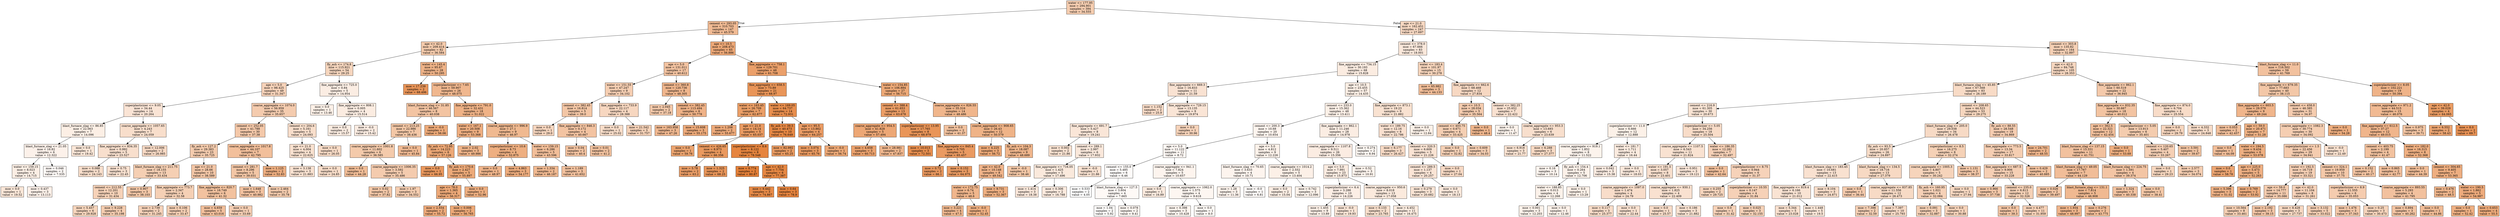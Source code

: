 digraph Tree {
node [shape=box, style="filled", color="black"] ;
0 [label="water <= 177.95\nmse = 294.901\nsamples = 394\nvalue = 34.555", fillcolor="#f5cdb0"] ;
1 [label="cement <= 293.05\nmse = 310.703\nsamples = 147\nvalue = 45.579", fillcolor="#f1bb94"] ;
0 -> 1 [labeldistance=2.5, labelangle=45, headlabel="True"] ;
2 [label="age <= 42.0\nmse = 209.414\nsamples = 82\nvalue = 36.584", fillcolor="#f4caab"] ;
1 -> 2 ;
3 [label="fly_ash <= 174.8\nmse = 115.921\nsamples = 54\nvalue = 29.25", fillcolor="#f6d6be"] ;
2 -> 3 ;
4 [label="age <= 5.0\nmse = 98.425\nsamples = 49\nvalue = 31.347", fillcolor="#f6d2b9"] ;
3 -> 4 ;
5 [label="superplasticizer <= 9.05\nmse = 34.44\nsamples = 14\nvalue = 20.264", fillcolor="#fae4d5"] ;
4 -> 5 ;
6 [label="blast_furnace_slag <= 86.85\nmse = 22.063\nsamples = 7\nvalue = 14.096", fillcolor="#fcefe5"] ;
5 -> 6 ;
7 [label="blast_furnace_slag <= 21.05\nmse = 16.82\nsamples = 6\nvalue = 12.322", fillcolor="#fcf1ea"] ;
6 -> 7 ;
8 [label="water <= 159.15\nmse = 8.023\nsamples = 4\nvalue = 14.715", fillcolor="#fbeee4"] ;
7 -> 8 ;
9 [label="mse = 0.0\nsamples = 1\nvalue = 19.52", fillcolor="#fae6d7"] ;
8 -> 9 ;
10 [label="mse = 0.437\nsamples = 3\nvalue = 13.113", fillcolor="#fcf0e8"] ;
8 -> 10 ;
11 [label="mse = 0.046\nsamples = 2\nvalue = 7.535", fillcolor="#fef9f6"] ;
7 -> 11 ;
12 [label="mse = 0.0\nsamples = 1\nvalue = 19.42", fillcolor="#fae6d7"] ;
6 -> 12 ;
13 [label="coarse_aggregate <= 1057.65\nmse = 4.243\nsamples = 7\nvalue = 24.059", fillcolor="#f8decb"] ;
5 -> 13 ;
14 [label="fine_aggregate <= 834.35\nmse = 0.992\nsamples = 5\nvalue = 23.527", fillcolor="#f8dfcd"] ;
13 -> 14 ;
15 [label="mse = 0.088\nsamples = 2\nvalue = 24.143", fillcolor="#f8decb"] ;
14 -> 15 ;
16 [label="mse = 0.75\nsamples = 3\nvalue = 22.45", fillcolor="#f9e1d0"] ;
14 -> 16 ;
17 [label="mse = 12.006\nsamples = 2\nvalue = 26.985", fillcolor="#f7d9c4"] ;
13 -> 17 ;
18 [label="coarse_aggregate <= 1074.0\nmse = 56.959\nsamples = 35\nvalue = 35.657", fillcolor="#f4cbae"] ;
4 -> 18 ;
19 [label="cement <= 252.05\nmse = 41.788\nsamples = 30\nvalue = 37.38", fillcolor="#f4c8a9"] ;
18 -> 19 ;
20 [label="fly_ash <= 127.2\nmse = 29.383\nsamples = 23\nvalue = 35.725", fillcolor="#f4cbad"] ;
19 -> 20 ;
21 [label="blast_furnace_slag <= 211.75\nmse = 18.155\nsamples = 13\nvalue = 33.434", fillcolor="#f5cfb3"] ;
20 -> 21 ;
22 [label="cement <= 212.55\nmse = 12.201\nsamples = 10\nvalue = 31.434", fillcolor="#f6d2b8"] ;
21 -> 22 ;
23 [label="mse = 5.457\nsamples = 6\nvalue = 29.928", fillcolor="#f6d5bc"] ;
22 -> 23 ;
24 [label="mse = 9.228\nsamples = 4\nvalue = 35.198", fillcolor="#f4ccaf"] ;
22 -> 24 ;
25 [label="mse = 0.907\nsamples = 3\nvalue = 38.103", fillcolor="#f3c7a7"] ;
21 -> 25 ;
26 [label="age <= 21.0\nmse = 28.66\nsamples = 10\nvalue = 38.589", fillcolor="#f3c6a6"] ;
20 -> 26 ;
27 [label="fine_aggregate <= 773.7\nmse = 2.347\nsamples = 4\nvalue = 32.58", fillcolor="#f5d0b5"] ;
26 -> 27 ;
28 [label="mse = 2.739\nsamples = 2\nvalue = 31.245", fillcolor="#f6d2b9"] ;
27 -> 28 ;
29 [label="mse = 0.106\nsamples = 2\nvalue = 33.47", fillcolor="#f5cfb3"] ;
27 -> 29 ;
30 [label="fine_aggregate <= 820.7\nmse = 16.749\nsamples = 6\nvalue = 41.32", fillcolor="#f2c29f"] ;
26 -> 30 ;
31 [label="mse = 4.659\nsamples = 5\nvalue = 43.016", fillcolor="#f2bf9b"] ;
30 -> 31 ;
32 [label="mse = 0.0\nsamples = 1\nvalue = 33.69", fillcolor="#f5ceb3"] ;
30 -> 32 ;
33 [label="coarse_aggregate <= 1017.8\nmse = 44.107\nsamples = 7\nvalue = 42.795", fillcolor="#f2bf9b"] ;
19 -> 33 ;
34 [label="cement <= 281.7\nmse = 8.296\nsamples = 5\nvalue = 39.031", fillcolor="#f3c6a5"] ;
33 -> 34 ;
35 [label="mse = 1.648\nsamples = 3\nvalue = 40.982", fillcolor="#f3c2a0"] ;
34 -> 35 ;
36 [label="mse = 2.464\nsamples = 2\nvalue = 35.78", fillcolor="#f4cbad"] ;
34 -> 36 ;
37 [label="mse = 1.125\nsamples = 2\nvalue = 52.83", fillcolor="#eeaf81"] ;
33 -> 37 ;
38 [label="cement <= 204.6\nmse = 5.161\nsamples = 5\nvalue = 24.093", fillcolor="#f8decb"] ;
18 -> 38 ;
39 [label="age <= 21.0\nmse = 4.004\nsamples = 4\nvalue = 22.625", fillcolor="#f9e1cf"] ;
38 -> 39 ;
40 [label="mse = 3.138\nsamples = 3\nvalue = 21.883", fillcolor="#f9e2d1"] ;
39 -> 40 ;
41 [label="mse = 0.0\nsamples = 1\nvalue = 24.85", fillcolor="#f8ddc9"] ;
39 -> 41 ;
42 [label="mse = 0.0\nsamples = 1\nvalue = 26.05", fillcolor="#f8dbc6"] ;
38 -> 42 ;
43 [label="fine_aggregate <= 725.0\nmse = 0.84\nsamples = 5\nvalue = 14.954", fillcolor="#fbede3"] ;
3 -> 43 ;
44 [label="mse = 0.0\nsamples = 1\nvalue = 13.46", fillcolor="#fcf0e7"] ;
43 -> 44 ;
45 [label="fine_aggregate <= 808.1\nmse = 0.005\nsamples = 4\nvalue = 15.514", fillcolor="#fbece1"] ;
43 -> 45 ;
46 [label="mse = 0.0\nsamples = 2\nvalue = 15.57", fillcolor="#fbece1"] ;
45 -> 46 ;
47 [label="mse = -0.0\nsamples = 2\nvalue = 15.42", fillcolor="#fbece2"] ;
45 -> 47 ;
48 [label="water <= 145.4\nmse = 95.67\nsamples = 28\nvalue = 50.295", fillcolor="#efb388"] ;
2 -> 48 ;
49 [label="mse = 17.239\nsamples = 2\nvalue = 68.496", fillcolor="#e99559"] ;
48 -> 49 ;
50 [label="superplasticizer <= 7.65\nmse = 59.907\nsamples = 26\nvalue = 48.075", fillcolor="#f0b78e"] ;
48 -> 50 ;
51 [label="blast_furnace_slag <= 31.85\nmse = 46.567\nsamples = 8\nvalue = 40.038", fillcolor="#f3c4a2"] ;
50 -> 51 ;
52 [label="cement <= 213.25\nmse = 22.986\nsamples = 7\nvalue = 38.436", fillcolor="#f3c7a6"] ;
51 -> 52 ;
53 [label="coarse_aggregate <= 1001.8\nmse = 11.602\nsamples = 6\nvalue = 36.585", fillcolor="#f4caab"] ;
52 -> 53 ;
54 [label="mse = 0.0\nsamples = 1\nvalue = 44.28", fillcolor="#f1bd97"] ;
53 -> 54 ;
55 [label="coarse_aggregate <= 1006.35\nmse = 3.592\nsamples = 5\nvalue = 35.486", fillcolor="#f4cbae"] ;
53 -> 55 ;
56 [label="mse = 0.02\nsamples = 2\nvalue = 37.82", fillcolor="#f4c8a8"] ;
55 -> 56 ;
57 [label="mse = 1.97\nsamples = 3\nvalue = 34.552", fillcolor="#f5cdb0"] ;
55 -> 57 ;
58 [label="mse = 0.0\nsamples = 1\nvalue = 45.84", fillcolor="#f1ba93"] ;
52 -> 58 ;
59 [label="mse = -0.0\nsamples = 1\nvalue = 56.06", fillcolor="#edaa79"] ;
51 -> 59 ;
60 [label="fine_aggregate <= 791.0\nmse = 32.431\nsamples = 18\nvalue = 51.022", fillcolor="#efb286"] ;
50 -> 60 ;
61 [label="water <= 167.1\nmse = 20.508\nsamples = 9\nvalue = 53.368", fillcolor="#eeae80"] ;
60 -> 61 ;
62 [label="fly_ash <= 72.95\nmse = 14.223\nsamples = 6\nvalue = 57.126", fillcolor="#eda876"] ;
61 -> 62 ;
63 [label="mse = 0.0\nsamples = 1\nvalue = 66.95", fillcolor="#ea985d"] ;
62 -> 63 ;
64 [label="fly_ash <= 170.6\nmse = 2.427\nsamples = 5\nvalue = 55.897", fillcolor="#edaa79"] ;
62 -> 64 ;
65 [label="age <= 78.0\nmse = 1.365\nsamples = 4\nvalue = 56.317", fillcolor="#eda978"] ;
64 -> 65 ;
66 [label="mse = 2.554\nsamples = 2\nvalue = 55.72", fillcolor="#eeaa7a"] ;
65 -> 66 ;
67 [label="mse = 0.006\nsamples = 2\nvalue = 56.765", fillcolor="#eda977"] ;
65 -> 67 ;
68 [label="mse = 0.0\nsamples = 1\nvalue = 52.96", fillcolor="#eeaf81"] ;
64 -> 68 ;
69 [label="mse = 2.02\nsamples = 3\nvalue = 49.986", fillcolor="#efb489"] ;
61 -> 69 ;
70 [label="coarse_aggregate <= 996.9\nmse = 27.1\nsamples = 9\nvalue = 46.97", fillcolor="#f0b990"] ;
60 -> 70 ;
71 [label="superplasticizer <= 10.6\nmse = 8.73\nsamples = 4\nvalue = 52.875", fillcolor="#eeaf81"] ;
70 -> 71 ;
72 [label="mse = 0.0\nsamples = 1\nvalue = 48.97", fillcolor="#f0b58b"] ;
71 -> 72 ;
73 [label="mse = 4.863\nsamples = 3\nvalue = 54.177", fillcolor="#eead7e"] ;
71 -> 73 ;
74 [label="water <= 159.15\nmse = 6.286\nsamples = 5\nvalue = 43.596", fillcolor="#f2be99"] ;
70 -> 74 ;
75 [label="mse = 1.334\nsamples = 2\nvalue = 46.187", fillcolor="#f1ba92"] ;
74 -> 75 ;
76 [label="mse = 1.189\nsamples = 3\nvalue = 41.652", fillcolor="#f2c19e"] ;
74 -> 76 ;
77 [label="age <= 10.5\nmse = 208.473\nsamples = 65\nvalue = 56.886", fillcolor="#eda877"] ;
1 -> 77 ;
78 [label="age <= 5.0\nmse = 131.011\nsamples = 17\nvalue = 40.612", fillcolor="#f3c3a1"] ;
77 -> 78 ;
79 [label="water <= 151.55\nmse = 47.247\nsamples = 9\nvalue = 34.102", fillcolor="#f5ceb2"] ;
78 -> 79 ;
80 [label="cement <= 382.45\nmse = 16.814\nsamples = 5\nvalue = 39.0", fillcolor="#f3c6a5"] ;
79 -> 80 ;
81 [label="mse = 0.0\nsamples = 1\nvalue = 29.0", fillcolor="#f7d6bf"] ;
80 -> 81 ;
82 [label="fine_aggregate <= 846.3\nmse = 0.172\nsamples = 4\nvalue = 40.667", fillcolor="#f3c3a1"] ;
80 -> 82 ;
83 [label="mse = 0.04\nsamples = 2\nvalue = 40.4", fillcolor="#f3c3a1"] ;
82 -> 83 ;
84 [label="mse = 0.01\nsamples = 2\nvalue = 41.2", fillcolor="#f2c29f"] ;
82 -> 84 ;
85 [label="fine_aggregate <= 733.9\nmse = 22.117\nsamples = 4\nvalue = 28.388", fillcolor="#f7d7c0"] ;
79 -> 85 ;
86 [label="mse = 0.0\nsamples = 1\nvalue = 25.02", fillcolor="#f8ddc9"] ;
85 -> 86 ;
87 [label="mse = 21.542\nsamples = 3\nvalue = 31.757", fillcolor="#f6d2b8"] ;
85 -> 87 ;
88 [label="cement <= 360.8\nmse = 120.736\nsamples = 8\nvalue = 48.305", fillcolor="#f0b68d"] ;
78 -> 88 ;
89 [label="mse = 2.045\nsamples = 2\nvalue = 37.18", fillcolor="#f4c9aa"] ;
88 -> 89 ;
90 [label="cement <= 382.45\nmse = 113.494\nsamples = 6\nvalue = 50.778", fillcolor="#efb287"] ;
88 -> 90 ;
91 [label="mse = 163.958\nsamples = 3\nvalue = 47.26", fillcolor="#f0b890"] ;
90 -> 91 ;
92 [label="mse = 15.608\nsamples = 3\nvalue = 55.175", fillcolor="#eeab7b"] ;
90 -> 92 ;
93 [label="fine_aggregate <= 758.1\nmse = 129.701\nsamples = 48\nvalue = 61.708", fillcolor="#eba06a"] ;
77 -> 93 ;
94 [label="fine_aggregate <= 658.5\nmse = 73.89\nsamples = 21\nvalue = 68.97", fillcolor="#e99558"] ;
93 -> 94 ;
95 [label="water <= 163.45\nmse = 26.709\nsamples = 7\nvalue = 62.877", fillcolor="#eb9f67"] ;
94 -> 95 ;
96 [label="mse = 1.206\nsamples = 2\nvalue = 55.677", fillcolor="#eeaa7a"] ;
95 -> 96 ;
97 [label="age <= 21.0\nmse = 14.14\nsamples = 5\nvalue = 65.037", fillcolor="#ea9b62"] ;
95 -> 97 ;
98 [label="mse = 0.0\nsamples = 1\nvalue = 59.76", fillcolor="#eca46f"] ;
97 -> 98 ;
99 [label="cement <= 426.65\nmse = 8.973\nsamples = 4\nvalue = 66.356", fillcolor="#ea995e"] ;
97 -> 99 ;
100 [label="mse = 5.78\nsamples = 2\nvalue = 63.2", fillcolor="#eb9e67"] ;
99 -> 100 ;
101 [label="mse = 1.325\nsamples = 2\nvalue = 68.25", fillcolor="#e9965a"] ;
99 -> 101 ;
102 [label="water <= 169.05\nmse = 64.737\nsamples = 14\nvalue = 72.931", fillcolor="#e88e4d"] ;
94 -> 102 ;
103 [label="fly_ash <= 39.5\nmse = 40.473\nsamples = 10\nvalue = 76.649", fillcolor="#e68844"] ;
102 -> 103 ;
104 [label="superplasticizer <= 8.6\nmse = 8.122\nsamples = 8\nvalue = 78.548", fillcolor="#e6853f"] ;
103 -> 104 ;
105 [label="mse = 0.774\nsamples = 2\nvalue = 80.87", fillcolor="#e58139"] ;
104 -> 105 ;
106 [label="age <= 42.0\nmse = 7.754\nsamples = 6\nvalue = 77.387", fillcolor="#e68742"] ;
104 -> 106 ;
107 [label="mse = 9.442\nsamples = 3\nvalue = 74.867", fillcolor="#e78b48"] ;
106 -> 107 ;
108 [label="mse = 0.64\nsamples = 3\nvalue = 78.9", fillcolor="#e6843e"] ;
106 -> 108 ;
109 [label="mse = 82.992\nsamples = 2\nvalue = 65.25", fillcolor="#ea9b61"] ;
103 -> 109 ;
110 [label="age <= 95.5\nmse = 13.862\nsamples = 4\nvalue = 64.257", fillcolor="#eb9c64"] ;
102 -> 110 ;
111 [label="mse = 3.074\nsamples = 3\nvalue = 65.76", fillcolor="#ea9a60"] ;
110 -> 111 ;
112 [label="mse = -0.0\nsamples = 1\nvalue = 56.74", fillcolor="#eda977"] ;
110 -> 112 ;
113 [label="water <= 154.85\nmse = 106.884\nsamples = 27\nvalue = 56.715", fillcolor="#eda977"] ;
93 -> 113 ;
114 [label="cement <= 388.4\nmse = 61.653\nsamples = 13\nvalue = 63.678", fillcolor="#eb9d65"] ;
113 -> 114 ;
115 [label="coarse_aggregate <= 954.5\nmse = 41.828\nsamples = 5\nvalue = 57.494", fillcolor="#eda775"] ;
114 -> 115 ;
116 [label="mse = 4.658\nsamples = 3\nvalue = 60.713", fillcolor="#eca26d"] ;
115 -> 116 ;
117 [label="mse = 28.981\nsamples = 2\nvalue = 47.837", fillcolor="#f0b78e"] ;
115 -> 117 ;
118 [label="superplasticizer <= 13.95\nmse = 17.765\nsamples = 8\nvalue = 68.979", fillcolor="#e99558"] ;
114 -> 118 ;
119 [label="mse = 10.013\nsamples = 3\nvalue = 72.501", fillcolor="#e88f4f"] ;
118 -> 119 ;
120 [label="fine_aggregate <= 845.4\nmse = 0.705\nsamples = 5\nvalue = 65.457", fillcolor="#ea9a61"] ;
118 -> 120 ;
121 [label="mse = 0.72\nsamples = 2\nvalue = 66.1", fillcolor="#ea995f"] ;
120 -> 121 ;
122 [label="mse = 0.152\nsamples = 3\nvalue = 64.975", fillcolor="#ea9b62"] ;
120 -> 122 ;
123 [label="coarse_aggregate <= 826.55\nmse = 35.316\nsamples = 14\nvalue = 48.486", fillcolor="#f0b68c"] ;
113 -> 123 ;
124 [label="mse = 0.0\nsamples = 2\nvalue = 41.37", fillcolor="#f2c29f"] ;
123 -> 124 ;
125 [label="coarse_aggregate <= 908.65\nmse = 26.43\nsamples = 12\nvalue = 50.579", fillcolor="#efb387"] ;
123 -> 125 ;
126 [label="mse = 4.225\nsamples = 3\nvalue = 56.72", fillcolor="#eda977"] ;
125 -> 126 ;
127 [label="fly_ash <= 104.3\nmse = 18.087\nsamples = 9\nvalue = 48.689", fillcolor="#f0b68c"] ;
125 -> 127 ;
128 [label="age <= 42.0\nmse = 10.148\nsamples = 8\nvalue = 49.542", fillcolor="#f0b48a"] ;
127 -> 128 ;
129 [label="water <= 172.75\nmse = 6.74\nsamples = 5\nvalue = 48.6", fillcolor="#f0b68c"] ;
128 -> 129 ;
130 [label="mse = 3.221\nsamples = 4\nvalue = 47.5", fillcolor="#f0b88f"] ;
129 -> 130 ;
131 [label="mse = -0.0\nsamples = 1\nvalue = 52.45", fillcolor="#efb082"] ;
129 -> 131 ;
132 [label="mse = 9.731\nsamples = 3\nvalue = 52.367", fillcolor="#efb082"] ;
128 -> 132 ;
133 [label="mse = -0.0\nsamples = 1\nvalue = 38.46", fillcolor="#f3c7a6"] ;
127 -> 133 ;
134 [label="age <= 21.0\nmse = 162.451\nsamples = 247\nvalue = 27.697", fillcolor="#f7d8c2"] ;
0 -> 134 [labeldistance=2.5, labelangle=-45, headlabel="False"] ;
135 [label="cement <= 378.0\nmse = 67.666\nsamples = 83\nvalue = 18.001", fillcolor="#fae8db"] ;
134 -> 135 ;
136 [label="fine_aggregate <= 734.15\nmse = 30.193\nsamples = 68\nvalue = 15.828", fillcolor="#fbece1"] ;
135 -> 136 ;
137 [label="fine_aggregate <= 669.3\nmse = 16.833\nsamples = 11\nvalue = 21.59", fillcolor="#f9e2d2"] ;
136 -> 137 ;
138 [label="mse = 1.152\nsamples = 2\nvalue = 25.9", fillcolor="#f8dbc7"] ;
137 -> 138 ;
139 [label="fine_aggregate <= 729.15\nmse = 13.135\nsamples = 9\nvalue = 19.974", fillcolor="#fae5d6"] ;
137 -> 139 ;
140 [label="fine_aggregate <= 691.7\nmse = 5.427\nsamples = 8\nvalue = 19.241", fillcolor="#fae6d8"] ;
139 -> 140 ;
141 [label="mse = 0.002\nsamples = 2\nvalue = 21.86", fillcolor="#f9e2d1"] ;
140 -> 141 ;
142 [label="cement <= 289.1\nmse = 2.997\nsamples = 6\nvalue = 17.932", fillcolor="#fae8db"] ;
140 -> 142 ;
143 [label="fine_aggregate <= 716.05\nmse = 1.425\nsamples = 5\nvalue = 17.496", fillcolor="#fae9dc"] ;
142 -> 143 ;
144 [label="mse = 1.414\nsamples = 3\nvalue = 18.38", fillcolor="#fae7da"] ;
143 -> 144 ;
145 [label="mse = 0.306\nsamples = 2\nvalue = 16.788", fillcolor="#fbeade"] ;
143 -> 145 ;
146 [label="mse = -0.0\nsamples = 1\nvalue = 21.86", fillcolor="#f9e2d1"] ;
142 -> 146 ;
147 [label="mse = 0.0\nsamples = 1\nvalue = 30.96", fillcolor="#f6d3ba"] ;
139 -> 147 ;
148 [label="age <= 10.5\nmse = 23.455\nsamples = 57\nvalue = 14.435", fillcolor="#fbeee4"] ;
136 -> 148 ;
149 [label="cement <= 233.0\nmse = 15.362\nsamples = 48\nvalue = 13.411", fillcolor="#fcf0e7"] ;
148 -> 149 ;
150 [label="cement <= 200.3\nmse = 10.68\nsamples = 20\nvalue = 10.654", fillcolor="#fdf4ee"] ;
149 -> 150 ;
151 [label="age <= 5.0\nmse = 11.122\nsamples = 11\nvalue = 8.72", fillcolor="#fdf7f3"] ;
150 -> 151 ;
152 [label="cement <= 155.0\nmse = 5.485\nsamples = 6\nvalue = 6.46", fillcolor="#fefbf9"] ;
151 -> 152 ;
153 [label="mse = 0.533\nsamples = 2\nvalue = 4.05", fillcolor="#ffffff"] ;
152 -> 153 ;
154 [label="blast_furnace_slag <= 127.5\nmse = 3.604\nsamples = 4\nvalue = 7.665", fillcolor="#fef9f6"] ;
152 -> 154 ;
155 [label="mse = 1.04\nsamples = 2\nvalue = 5.92", fillcolor="#fefcfa"] ;
154 -> 155 ;
156 [label="mse = 0.078\nsamples = 2\nvalue = 9.41", fillcolor="#fdf6f1"] ;
154 -> 156 ;
157 [label="coarse_aggregate <= 941.1\nmse = 7.824\nsamples = 5\nvalue = 10.657", fillcolor="#fdf4ee"] ;
151 -> 157 ;
158 [label="mse = 0.0\nsamples = 1\nvalue = 16.89", fillcolor="#fbeade"] ;
157 -> 158 ;
159 [label="coarse_aggregate <= 1062.0\nmse = 1.575\nsamples = 4\nvalue = 9.618", fillcolor="#fdf6f1"] ;
157 -> 159 ;
160 [label="mse = 0.398\nsamples = 3\nvalue = 10.428", fillcolor="#fdf5ef"] ;
159 -> 160 ;
161 [label="mse = 0.0\nsamples = 1\nvalue = 8.0", fillcolor="#fef9f5"] ;
159 -> 161 ;
162 [label="age <= 5.0\nmse = 4.812\nsamples = 9\nvalue = 12.226", fillcolor="#fcf2ea"] ;
150 -> 162 ;
163 [label="blast_furnace_slag <= 70.65\nmse = 3.633\nsamples = 4\nvalue = 10.71", fillcolor="#fdf4ee"] ;
162 -> 163 ;
164 [label="mse = 1.28\nsamples = 3\nvalue = 11.36", fillcolor="#fdf3ec"] ;
163 -> 164 ;
165 [label="mse = -0.0\nsamples = 1\nvalue = 6.81", fillcolor="#fefaf8"] ;
163 -> 165 ;
166 [label="coarse_aggregate <= 1014.2\nmse = 2.552\nsamples = 5\nvalue = 13.404", fillcolor="#fcf0e7"] ;
162 -> 166 ;
167 [label="mse = 0.0\nsamples = 2\nvalue = 15.04", fillcolor="#fbede3"] ;
166 -> 167 ;
168 [label="mse = 0.742\nsamples = 3\nvalue = 12.096", fillcolor="#fcf2ea"] ;
166 -> 168 ;
169 [label="fine_aggregate <= 862.1\nmse = 11.246\nsamples = 28\nvalue = 14.978", fillcolor="#fbede3"] ;
149 -> 169 ;
170 [label="coarse_aggregate <= 1107.8\nmse = 9.511\nsamples = 26\nvalue = 15.356", fillcolor="#fbece2"] ;
169 -> 170 ;
171 [label="age <= 5.0\nmse = 7.991\nsamples = 23\nvalue = 15.873", fillcolor="#fbece1"] ;
170 -> 171 ;
172 [label="superplasticizer <= 6.4\nmse = 3.288\nsamples = 10\nvalue = 14.226", fillcolor="#fceee5"] ;
171 -> 172 ;
173 [label="mse = 1.455\nsamples = 9\nvalue = 13.89", fillcolor="#fcefe6"] ;
172 -> 173 ;
174 [label="mse = -0.0\nsamples = 1\nvalue = 19.93", fillcolor="#fae5d6"] ;
172 -> 174 ;
175 [label="coarse_aggregate <= 950.6\nmse = 8.018\nsamples = 13\nvalue = 17.058", fillcolor="#fbeadd"] ;
171 -> 175 ;
176 [label="mse = 0.133\nsamples = 2\nvalue = 23.765", fillcolor="#f8dfcc"] ;
175 -> 176 ;
177 [label="mse = 4.452\nsamples = 11\nvalue = 16.475", fillcolor="#fbebdf"] ;
175 -> 177 ;
178 [label="mse = 0.52\nsamples = 3\nvalue = 10.91", fillcolor="#fdf4ed"] ;
170 -> 178 ;
179 [label="mse = 0.274\nsamples = 2\nvalue = 8.94", fillcolor="#fdf7f2"] ;
169 -> 179 ;
180 [label="fine_aggregate <= 873.1\nmse = 19.23\nsamples = 9\nvalue = 21.882", fillcolor="#f9e2d1"] ;
148 -> 180 ;
181 [label="water <= 189.75\nmse = 12.16\nsamples = 8\nvalue = 22.786", fillcolor="#f9e0cf"] ;
180 -> 181 ;
182 [label="mse = 6.177\nsamples = 3\nvalue = 26.427", fillcolor="#f7dac5"] ;
181 -> 182 ;
183 [label="cement <= 320.5\nmse = 6.609\nsamples = 5\nvalue = 21.226", fillcolor="#f9e3d3"] ;
181 -> 183 ;
184 [label="cement <= 289.5\nmse = 1.137\nsamples = 4\nvalue = 20.257", fillcolor="#fae4d5"] ;
183 -> 184 ;
185 [label="mse = 0.279\nsamples = 3\nvalue = 20.682", fillcolor="#f9e4d4"] ;
184 -> 185 ;
186 [label="mse = 0.0\nsamples = 1\nvalue = 18.13", fillcolor="#fae8db"] ;
184 -> 186 ;
187 [label="mse = 0.0\nsamples = 1\nvalue = 27.04", fillcolor="#f7d9c4"] ;
183 -> 187 ;
188 [label="mse = 0.0\nsamples = 1\nvalue = 12.84", fillcolor="#fcf1e8"] ;
180 -> 188 ;
189 [label="water <= 183.4\nmse = 101.97\nsamples = 15\nvalue = 30.278", fillcolor="#f6d4bb"] ;
135 -> 189 ;
190 [label="mse = 65.982\nsamples = 3\nvalue = 44.133", fillcolor="#f1bd98"] ;
189 -> 190 ;
191 [label="fine_aggregate <= 662.6\nmse = 68.468\nsamples = 12\nvalue = 27.834", fillcolor="#f7d8c2"] ;
189 -> 191 ;
192 [label="age <= 10.5\nmse = 28.034\nsamples = 5\nvalue = 35.564", fillcolor="#f4cbae"] ;
191 -> 192 ;
193 [label="cement <= 403.75\nmse = 0.671\nsamples = 4\nvalue = 33.425", fillcolor="#f5cfb3"] ;
192 -> 193 ;
194 [label="mse = 0.0\nsamples = 1\nvalue = 32.82", fillcolor="#f5d0b5"] ;
193 -> 194 ;
195 [label="mse = 0.609\nsamples = 3\nvalue = 34.03", fillcolor="#f5ceb2"] ;
193 -> 195 ;
196 [label="mse = 0.0\nsamples = 1\nvalue = 48.4", fillcolor="#f0b68d"] ;
192 -> 196 ;
197 [label="cement <= 382.25\nmse = 25.652\nsamples = 7\nvalue = 22.422", fillcolor="#f9e1d0"] ;
191 -> 197 ;
198 [label="mse = 0.0\nsamples = 1\nvalue = 11.47", fillcolor="#fcf3ec"] ;
197 -> 198 ;
199 [label="coarse_aggregate <= 953.3\nmse = 13.693\nsamples = 6\nvalue = 23.639", fillcolor="#f8dfcd"] ;
197 -> 199 ;
200 [label="mse = 6.918\nsamples = 3\nvalue = 21.77", fillcolor="#f9e2d1"] ;
199 -> 200 ;
201 [label="mse = 6.288\nsamples = 3\nvalue = 27.377", fillcolor="#f7d9c3"] ;
199 -> 201 ;
202 [label="cement <= 303.8\nmse = 135.82\nsamples = 164\nvalue = 32.897", fillcolor="#f5d0b5"] ;
134 -> 202 ;
203 [label="age <= 42.0\nmse = 84.748\nsamples = 105\nvalue = 28.353", fillcolor="#f7d7c0"] ;
202 -> 203 ;
204 [label="blast_furnace_slag <= 45.85\nmse = 67.568\nsamples = 83\nvalue = 26.189", fillcolor="#f8dbc6"] ;
203 -> 204 ;
205 [label="cement <= 216.9\nmse = 61.305\nsamples = 30\nvalue = 20.673", fillcolor="#f9e4d4"] ;
204 -> 205 ;
206 [label="superplasticizer <= 11.0\nmse = 6.666\nsamples = 12\nvalue = 12.888", fillcolor="#fcf1e8"] ;
205 -> 206 ;
207 [label="coarse_aggregate <= 919.1\nmse = 1.852\nsamples = 8\nvalue = 11.522", fillcolor="#fcf3ec"] ;
206 -> 207 ;
208 [label="mse = 0.16\nsamples = 3\nvalue = 10.14", fillcolor="#fdf5ef"] ;
207 -> 208 ;
209 [label="fly_ash <= 154.4\nmse = 0.264\nsamples = 5\nvalue = 12.706", fillcolor="#fcf1e9"] ;
207 -> 209 ;
210 [label="water <= 188.85\nmse = 0.013\nsamples = 4\nvalue = 12.268", fillcolor="#fcf2ea"] ;
209 -> 210 ;
211 [label="mse = 0.001\nsamples = 3\nvalue = 12.203", fillcolor="#fcf2ea"] ;
210 -> 211 ;
212 [label="mse = 0.0\nsamples = 1\nvalue = 12.46", fillcolor="#fcf1e9"] ;
210 -> 212 ;
213 [label="mse = 0.0\nsamples = 1\nvalue = 13.29", fillcolor="#fcf0e7"] ;
209 -> 213 ;
214 [label="water <= 181.7\nmse = 1.711\nsamples = 4\nvalue = 16.44", fillcolor="#fbebdf"] ;
206 -> 214 ;
215 [label="mse = 0.042\nsamples = 3\nvalue = 15.38", fillcolor="#fbece2"] ;
214 -> 215 ;
216 [label="mse = 0.0\nsamples = 1\nvalue = 18.03", fillcolor="#fae8db"] ;
214 -> 216 ;
217 [label="superplasticizer <= 5.05\nmse = 34.256\nsamples = 18\nvalue = 25.504", fillcolor="#f8dcc8"] ;
205 -> 217 ;
218 [label="coarse_aggregate <= 1107.5\nmse = 6.543\nsamples = 11\nvalue = 21.824", fillcolor="#f9e2d1"] ;
217 -> 218 ;
219 [label="water <= 191.5\nmse = 3.057\nsamples = 8\nvalue = 23.401", fillcolor="#f8dfcd"] ;
218 -> 219 ;
220 [label="coarse_aggregate <= 1097.0\nmse = 1.474\nsamples = 4\nvalue = 24.79", fillcolor="#f8ddca"] ;
219 -> 220 ;
221 [label="mse = 0.117\nsamples = 3\nvalue = 25.377", fillcolor="#f8dcc8"] ;
220 -> 221 ;
222 [label="mse = 0.0\nsamples = 1\nvalue = 22.44", fillcolor="#f9e1d0"] ;
220 -> 222 ;
223 [label="coarse_aggregate <= 930.1\nmse = 1.825\nsamples = 4\nvalue = 22.409", fillcolor="#f9e1d0"] ;
219 -> 223 ;
224 [label="mse = 0.0\nsamples = 1\nvalue = 25.57", fillcolor="#f8dcc8"] ;
223 -> 224 ;
225 [label="mse = 0.186\nsamples = 3\nvalue = 21.882", fillcolor="#f9e2d1"] ;
223 -> 225 ;
226 [label="mse = 0.951\nsamples = 3\nvalue = 19.121", fillcolor="#fae6d8"] ;
218 -> 226 ;
227 [label="water <= 186.35\nmse = 12.281\nsamples = 7\nvalue = 32.497", fillcolor="#f5d0b6"] ;
217 -> 227 ;
228 [label="mse = 0.0\nsamples = 1\nvalue = 42.64", fillcolor="#f2c09c"] ;
227 -> 228 ;
229 [label="superplasticizer <= 8.75\nmse = 0.944\nsamples = 6\nvalue = 31.37", fillcolor="#f6d2b9"] ;
227 -> 229 ;
230 [label="mse = 0.255\nsamples = 2\nvalue = 29.725", fillcolor="#f6d5bd"] ;
229 -> 230 ;
231 [label="superplasticizer <= 10.55\nmse = 0.147\nsamples = 4\nvalue = 31.84", fillcolor="#f6d1b7"] ;
229 -> 231 ;
232 [label="mse = 0.0\nsamples = 1\nvalue = 31.42", fillcolor="#f6d2b8"] ;
231 -> 232 ;
233 [label="mse = 0.025\nsamples = 3\nvalue = 32.155", fillcolor="#f5d1b7"] ;
231 -> 233 ;
234 [label="cement <= 208.65\nmse = 44.523\nsamples = 53\nvalue = 29.275", fillcolor="#f6d6be"] ;
204 -> 234 ;
235 [label="blast_furnace_slag <= 205.0\nmse = 29.038\nsamples = 34\nvalue = 26.478", fillcolor="#f7dac5"] ;
234 -> 235 ;
236 [label="fly_ash <= 93.5\nmse = 20.857\nsamples = 26\nvalue = 24.897", fillcolor="#f8ddc9"] ;
235 -> 236 ;
237 [label="blast_furnace_slag <= 183.45\nmse = 10.681\nsamples = 13\nvalue = 22.415", fillcolor="#f9e1d0"] ;
236 -> 237 ;
238 [label="fine_aggregate <= 819.4\nmse = 6.166\nsamples = 10\nvalue = 21.012", fillcolor="#f9e3d3"] ;
237 -> 238 ;
239 [label="mse = 5.344\nsamples = 5\nvalue = 23.028", fillcolor="#f9e0ce"] ;
238 -> 239 ;
240 [label="mse = 1.448\nsamples = 5\nvalue = 19.5", fillcolor="#fae6d7"] ;
238 -> 240 ;
241 [label="mse = 9.104\nsamples = 3\nvalue = 24.871", fillcolor="#f8ddc9"] ;
237 -> 241 ;
242 [label="blast_furnace_slag <= 134.5\nmse = 18.716\nsamples = 13\nvalue = 27.379", fillcolor="#f7d9c3"] ;
236 -> 242 ;
243 [label="mse = 0.0\nsamples = 1\nvalue = 36.44", fillcolor="#f4caac"] ;
242 -> 243 ;
244 [label="coarse_aggregate <= 837.85\nmse = 11.556\nsamples = 12\nvalue = 26.473", fillcolor="#f7dac5"] ;
242 -> 244 ;
245 [label="mse = 7.398\nsamples = 2\nvalue = 32.59", fillcolor="#f5d0b5"] ;
244 -> 245 ;
246 [label="mse = 7.397\nsamples = 10\nvalue = 25.793", fillcolor="#f8dbc7"] ;
244 -> 246 ;
247 [label="superplasticizer <= 8.5\nmse = 16.275\nsamples = 8\nvalue = 32.274", fillcolor="#f5d1b6"] ;
235 -> 247 ;
248 [label="coarse_aggregate <= 1005.3\nmse = 4.807\nsamples = 5\nvalue = 30.242", fillcolor="#f6d4bb"] ;
247 -> 248 ;
249 [label="fly_ash <= 160.95\nmse = 1.021\nsamples = 4\nvalue = 32.084", fillcolor="#f6d1b7"] ;
248 -> 249 ;
250 [label="mse = 0.091\nsamples = 3\nvalue = 32.887", fillcolor="#f5d0b5"] ;
249 -> 250 ;
251 [label="mse = 0.0\nsamples = 1\nvalue = 30.88", fillcolor="#f6d3ba"] ;
249 -> 251 ;
252 [label="mse = 0.0\nsamples = 1\nvalue = 27.94", fillcolor="#f7d8c1"] ;
248 -> 252 ;
253 [label="mse = 1.131\nsamples = 3\nvalue = 38.37", fillcolor="#f3c7a7"] ;
247 -> 253 ;
254 [label="fly_ash <= 88.55\nmse = 28.548\nsamples = 19\nvalue = 34.869", fillcolor="#f5ccb0"] ;
234 -> 254 ;
255 [label="fine_aggregate <= 773.5\nmse = 13.34\nsamples = 17\nvalue = 33.817", fillcolor="#f5ceb2"] ;
254 -> 255 ;
256 [label="fine_aggregate <= 687.5\nmse = 9.906\nsamples = 15\nvalue = 33.228", fillcolor="#f5cfb4"] ;
255 -> 256 ;
257 [label="mse = 0.966\nsamples = 3\nvalue = 37.738", fillcolor="#f4c8a8"] ;
256 -> 257 ;
258 [label="cement <= 235.0\nmse = 6.813\nsamples = 12\nvalue = 32.326", fillcolor="#f5d1b6"] ;
256 -> 258 ;
259 [label="mse = 0.0\nsamples = 1\nvalue = 39.3", fillcolor="#f3c5a4"] ;
258 -> 259 ;
260 [label="mse = 4.477\nsamples = 11\nvalue = 31.959", fillcolor="#f6d1b7"] ;
258 -> 260 ;
261 [label="mse = 0.429\nsamples = 2\nvalue = 40.885", fillcolor="#f3c3a0"] ;
255 -> 261 ;
262 [label="mse = 24.701\nsamples = 2\nvalue = 48.55", fillcolor="#f0b68c"] ;
254 -> 262 ;
263 [label="fine_aggregate <= 862.1\nmse = 60.519\nsamples = 22\nvalue = 36.945", fillcolor="#f4c9aa"] ;
203 -> 263 ;
264 [label="fine_aggregate <= 832.35\nmse = 30.667\nsamples = 18\nvalue = 40.012", fillcolor="#f3c4a2"] ;
263 -> 264 ;
265 [label="age <= 362.5\nmse = 22.321\nsamples = 12\nvalue = 42.454", fillcolor="#f2c09c"] ;
264 -> 265 ;
266 [label="blast_furnace_slag <= 137.15\nmse = 15.331\nsamples = 11\nvalue = 41.751", fillcolor="#f2c19e"] ;
265 -> 266 ;
267 [label="blast_furnace_slag <= 49.05\nmse = 17.767\nsamples = 7\nvalue = 44.129", fillcolor="#f1bd98"] ;
266 -> 267 ;
268 [label="mse = 0.026\nsamples = 2\nvalue = 39.497", fillcolor="#f3c5a4"] ;
267 -> 268 ;
269 [label="blast_furnace_slag <= 131.1\nmse = 7.814\nsamples = 5\nvalue = 46.908", fillcolor="#f0b991"] ;
267 -> 269 ;
270 [label="mse = 1.934\nsamples = 3\nvalue = 48.997", fillcolor="#f0b58b"] ;
269 -> 270 ;
271 [label="mse = 0.276\nsamples = 2\nvalue = 43.775", fillcolor="#f2be99"] ;
269 -> 271 ;
272 [label="blast_furnace_slag <= 224.75\nmse = 1.591\nsamples = 4\nvalue = 39.374", fillcolor="#f3c5a4"] ;
266 -> 272 ;
273 [label="mse = 1.324\nsamples = 3\nvalue = 40.338", fillcolor="#f3c3a1"] ;
272 -> 273 ;
274 [label="mse = 0.0\nsamples = 1\nvalue = 38.41", fillcolor="#f3c7a6"] ;
272 -> 274 ;
275 [label="mse = 0.0\nsamples = 1\nvalue = 53.69", fillcolor="#eeae7f"] ;
265 -> 275 ;
276 [label="superplasticizer <= 5.05\nmse = 13.913\nsamples = 6\nvalue = 35.401", fillcolor="#f4ccae"] ;
264 -> 276 ;
277 [label="cement <= 120.65\nmse = 5.407\nsamples = 4\nvalue = 33.267", fillcolor="#f5cfb4"] ;
276 -> 277 ;
278 [label="mse = 0.0\nsamples = 1\nvalue = 29.23", fillcolor="#f6d6be"] ;
277 -> 278 ;
279 [label="mse = 2.577\nsamples = 3\nvalue = 34.074", fillcolor="#f5ceb2"] ;
277 -> 279 ;
280 [label="mse = 3.591\nsamples = 2\nvalue = 39.67", fillcolor="#f3c5a3"] ;
276 -> 280 ;
281 [label="fine_aggregate <= 874.0\nmse = 6.704\nsamples = 4\nvalue = 25.554", fillcolor="#f8dcc8"] ;
263 -> 281 ;
282 [label="mse = 0.0\nsamples = 1\nvalue = 29.79", fillcolor="#f6d5bd"] ;
281 -> 282 ;
283 [label="mse = 4.332\nsamples = 3\nvalue = 24.848", fillcolor="#f8ddc9"] ;
281 -> 283 ;
284 [label="blast_furnace_slag <= 11.0\nmse = 116.502\nsamples = 59\nvalue = 41.769", fillcolor="#f2c19e"] ;
202 -> 284 ;
285 [label="fine_aggregate <= 679.35\nmse = 77.683\nsamples = 40\nvalue = 38.115", fillcolor="#f3c7a7"] ;
284 -> 285 ;
286 [label="fine_aggregate <= 603.5\nmse = 29.579\nsamples = 9\nvalue = 49.244", fillcolor="#f0b58b"] ;
285 -> 286 ;
287 [label="mse = 0.053\nsamples = 2\nvalue = 42.457", fillcolor="#f2c09c"] ;
286 -> 287 ;
288 [label="age <= 59.0\nmse = 20.471\nsamples = 7\nvalue = 51.28", fillcolor="#efb285"] ;
286 -> 288 ;
289 [label="mse = 0.0\nsamples = 1\nvalue = 44.09", fillcolor="#f1bd98"] ;
288 -> 289 ;
290 [label="water <= 194.5\nmse = 9.434\nsamples = 6\nvalue = 53.078", fillcolor="#eeaf81"] ;
288 -> 290 ;
291 [label="mse = 0.0\nsamples = 1\nvalue = 58.78", fillcolor="#eca572"] ;
290 -> 291 ;
292 [label="age <= 225.0\nmse = 5.473\nsamples = 5\nvalue = 52.263", fillcolor="#efb083"] ;
290 -> 292 ;
293 [label="mse = 5.396\nsamples = 3\nvalue = 51.02", fillcolor="#efb286"] ;
292 -> 293 ;
294 [label="mse = 0.769\nsamples = 2\nvalue = 53.92", fillcolor="#eead7e"] ;
292 -> 294 ;
295 [label="cement <= 458.0\nmse = 46.385\nsamples = 31\nvalue = 34.97", fillcolor="#f5ccaf"] ;
285 -> 295 ;
296 [label="coarse_aggregate <= 1082.3\nmse = 30.774\nsamples = 30\nvalue = 34.092", fillcolor="#f5ceb2"] ;
295 -> 296 ;
297 [label="superplasticizer <= 1.5\nmse = 22.456\nsamples = 29\nvalue = 34.941", fillcolor="#f5ccaf"] ;
296 -> 297 ;
298 [label="water <= 192.5\nmse = 16.719\nsamples = 19\nvalue = 33.321", fillcolor="#f5cfb4"] ;
297 -> 298 ;
299 [label="age <= 59.0\nmse = 14.777\nsamples = 11\nvalue = 35.086", fillcolor="#f4ccaf"] ;
298 -> 299 ;
300 [label="mse = 10.564\nsamples = 8\nvalue = 33.461", fillcolor="#f5cfb3"] ;
299 -> 300 ;
301 [label="mse = 2.192\nsamples = 3\nvalue = 39.15", fillcolor="#f3c5a5"] ;
299 -> 301 ;
302 [label="age <= 42.0\nmse = 11.104\nsamples = 8\nvalue = 31.261", fillcolor="#f6d2b9"] ;
298 -> 302 ;
303 [label="mse = 8.428\nsamples = 3\nvalue = 27.737", fillcolor="#f7d8c2"] ;
302 -> 303 ;
304 [label="mse = 3.132\nsamples = 5\nvalue = 33.022", fillcolor="#f5cfb4"] ;
302 -> 304 ;
305 [label="cement <= 324.1\nmse = 19.959\nsamples = 10\nvalue = 37.75", fillcolor="#f4c8a8"] ;
297 -> 305 ;
306 [label="superplasticizer <= 8.9\nmse = 11.555\nsamples = 6\nvalue = 35.053", fillcolor="#f5ccaf"] ;
305 -> 306 ;
307 [label="mse = 1.476\nsamples = 3\nvalue = 37.343", fillcolor="#f4c8a9"] ;
306 -> 307 ;
308 [label="mse = 0.25\nsamples = 3\nvalue = 30.473", fillcolor="#f6d4bb"] ;
306 -> 308 ;
309 [label="coarse_aggregate <= 893.55\nmse = 5.293\nsamples = 4\nvalue = 41.795", fillcolor="#f2c19e"] ;
305 -> 309 ;
310 [label="mse = 0.894\nsamples = 3\nvalue = 40.262", fillcolor="#f3c4a2"] ;
309 -> 310 ;
311 [label="mse = 0.0\nsamples = 1\nvalue = 44.86", fillcolor="#f1bc96"] ;
309 -> 311 ;
312 [label="mse = -0.0\nsamples = 1\nvalue = 22.49", fillcolor="#f9e1cf"] ;
296 -> 312 ;
313 [label="mse = 0.0\nsamples = 1\nvalue = 54.28", fillcolor="#eead7e"] ;
295 -> 313 ;
314 [label="superplasticizer <= 8.05\nmse = 102.221\nsamples = 19\nvalue = 50.394", fillcolor="#efb388"] ;
284 -> 314 ;
315 [label="coarse_aggregate <= 971.2\nmse = 44.515\nsamples = 15\nvalue = 46.076", fillcolor="#f1ba93"] ;
314 -> 315 ;
316 [label="fine_aggregate <= 612.5\nmse = 37.27\nsamples = 12\nvalue = 49.015", fillcolor="#f0b58b"] ;
315 -> 316 ;
317 [label="cement <= 403.75\nmse = 2.199\nsamples = 4\nvalue = 41.47", fillcolor="#f2c29f"] ;
316 -> 317 ;
318 [label="mse = 0.152\nsamples = 2\nvalue = 40.17", fillcolor="#f3c4a2"] ;
317 -> 318 ;
319 [label="mse = 0.865\nsamples = 2\nvalue = 42.77", fillcolor="#f2bf9b"] ;
317 -> 319 ;
320 [label="water <= 182.0\nmse = 16.315\nsamples = 8\nvalue = 52.368", fillcolor="#efb082"] ;
316 -> 320 ;
321 [label="mse = 0.0\nsamples = 1\nvalue = 44.39", fillcolor="#f1bd97"] ;
320 -> 321 ;
322 [label="cement <= 304.65\nmse = 9.405\nsamples = 7\nvalue = 53.365", fillcolor="#eeae80"] ;
320 -> 322 ;
323 [label="mse = 0.476\nsamples = 2\nvalue = 48.5", fillcolor="#f0b68c"] ;
322 -> 323 ;
324 [label="water <= 190.5\nmse = 1.862\nsamples = 5\nvalue = 54.987", fillcolor="#eeab7c"] ;
322 -> 324 ;
325 [label="mse = 0.0\nsamples = 1\nvalue = 52.42", fillcolor="#efb082"] ;
324 -> 325 ;
326 [label="mse = 0.653\nsamples = 4\nvalue = 55.5", fillcolor="#eeab7a"] ;
324 -> 326 ;
327 [label="mse = 0.975\nsamples = 3\nvalue = 39.71", fillcolor="#f3c5a3"] ;
315 -> 327 ;
328 [label="age <= 42.0\nmse = 39.029\nsamples = 4\nvalue = 64.065", fillcolor="#eb9d64"] ;
314 -> 328 ;
329 [label="mse = 6.552\nsamples = 2\nvalue = 58.43", fillcolor="#eda673"] ;
328 -> 329 ;
330 [label="mse = 8.0\nsamples = 2\nvalue = 69.7", fillcolor="#e99356"] ;
328 -> 330 ;
}